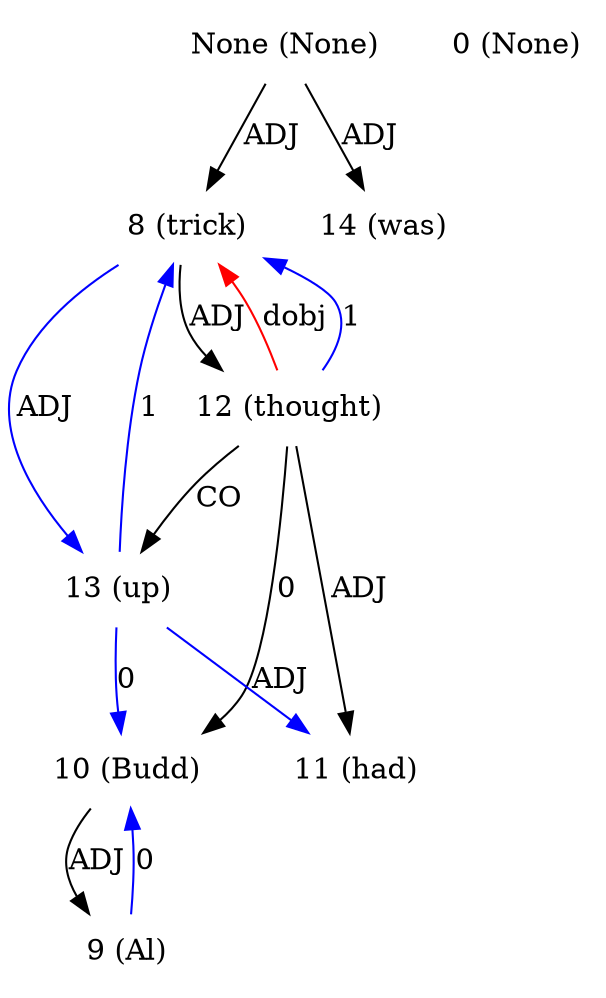 digraph G{
edge [dir=forward]
node [shape=plaintext]

None [label="None (None)"]
None -> 8 [label="ADJ"]
None [label="None (None)"]
None -> 14 [label="ADJ"]
0 [label="0 (None)"]
8 [label="8 (trick)"]
8 -> 12 [label="ADJ"]
8 -> 13 [label="ADJ", color="blue"]
12 -> 8 [label="dobj", color="red"]
9 [label="9 (Al)"]
9 -> 10 [label="0", color="blue"]
10 [label="10 (Budd)"]
10 -> 9 [label="ADJ"]
11 [label="11 (had)"]
12 [label="12 (thought)"]
12 -> 13 [label="CO"]
12 -> 10 [label="0"]
12 -> 8 [label="1", color="blue"]
12 -> 11 [label="ADJ"]
13 [label="13 (up)"]
13 -> 8 [label="1", color="blue"]
13 -> 10 [label="0", color="blue"]
13 -> 11 [label="ADJ", color="blue"]
14 [label="14 (was)"]
}
